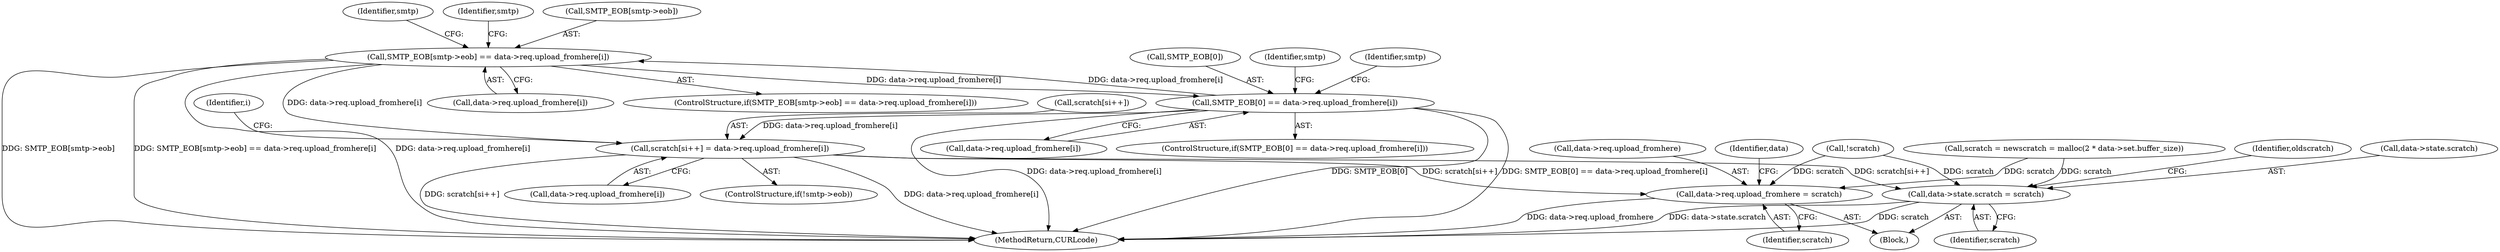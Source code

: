 digraph "0_curl_ba1dbd78e5f1ed67c1b8d37ac89d90e5e330b628@array" {
"1000207" [label="(Call,SMTP_EOB[smtp->eob] == data->req.upload_fromhere[i])"];
"1000276" [label="(Call,SMTP_EOB[0] == data->req.upload_fromhere[i])"];
"1000207" [label="(Call,SMTP_EOB[smtp->eob] == data->req.upload_fromhere[i])"];
"1000344" [label="(Call,scratch[si++] = data->req.upload_fromhere[i])"];
"1000389" [label="(Call,data->req.upload_fromhere = scratch)"];
"1000396" [label="(Call,data->state.scratch = scratch)"];
"1000275" [label="(ControlStructure,if(SMTP_EOB[0] == data->req.upload_fromhere[i]))"];
"1000155" [label="(Call,!scratch)"];
"1000339" [label="(ControlStructure,if(!smtp->eob))"];
"1000344" [label="(Call,scratch[si++] = data->req.upload_fromhere[i])"];
"1000402" [label="(Identifier,scratch)"];
"1000396" [label="(Call,data->state.scratch = scratch)"];
"1000223" [label="(Identifier,smtp)"];
"1000206" [label="(ControlStructure,if(SMTP_EOB[smtp->eob] == data->req.upload_fromhere[i]))"];
"1000399" [label="(Identifier,data)"];
"1000207" [label="(Call,SMTP_EOB[smtp->eob] == data->req.upload_fromhere[i])"];
"1000404" [label="(Identifier,oldscratch)"];
"1000204" [label="(Identifier,i)"];
"1000213" [label="(Call,data->req.upload_fromhere[i])"];
"1000417" [label="(MethodReturn,CURLcode)"];
"1000277" [label="(Call,SMTP_EOB[0])"];
"1000395" [label="(Identifier,scratch)"];
"1000280" [label="(Call,data->req.upload_fromhere[i])"];
"1000251" [label="(Identifier,smtp)"];
"1000389" [label="(Call,data->req.upload_fromhere = scratch)"];
"1000166" [label="(Call,scratch = newscratch = malloc(2 * data->set.buffer_size))"];
"1000208" [label="(Call,SMTP_EOB[smtp->eob])"];
"1000390" [label="(Call,data->req.upload_fromhere)"];
"1000397" [label="(Call,data->state.scratch)"];
"1000345" [label="(Call,scratch[si++])"];
"1000388" [label="(Block,)"];
"1000349" [label="(Call,data->req.upload_fromhere[i])"];
"1000289" [label="(Identifier,smtp)"];
"1000276" [label="(Call,SMTP_EOB[0] == data->req.upload_fromhere[i])"];
"1000295" [label="(Identifier,smtp)"];
"1000207" -> "1000206"  [label="AST: "];
"1000207" -> "1000213"  [label="CFG: "];
"1000208" -> "1000207"  [label="AST: "];
"1000213" -> "1000207"  [label="AST: "];
"1000223" -> "1000207"  [label="CFG: "];
"1000251" -> "1000207"  [label="CFG: "];
"1000207" -> "1000417"  [label="DDG: SMTP_EOB[smtp->eob]"];
"1000207" -> "1000417"  [label="DDG: SMTP_EOB[smtp->eob] == data->req.upload_fromhere[i]"];
"1000207" -> "1000417"  [label="DDG: data->req.upload_fromhere[i]"];
"1000276" -> "1000207"  [label="DDG: data->req.upload_fromhere[i]"];
"1000207" -> "1000276"  [label="DDG: data->req.upload_fromhere[i]"];
"1000207" -> "1000344"  [label="DDG: data->req.upload_fromhere[i]"];
"1000276" -> "1000275"  [label="AST: "];
"1000276" -> "1000280"  [label="CFG: "];
"1000277" -> "1000276"  [label="AST: "];
"1000280" -> "1000276"  [label="AST: "];
"1000289" -> "1000276"  [label="CFG: "];
"1000295" -> "1000276"  [label="CFG: "];
"1000276" -> "1000417"  [label="DDG: SMTP_EOB[0] == data->req.upload_fromhere[i]"];
"1000276" -> "1000417"  [label="DDG: data->req.upload_fromhere[i]"];
"1000276" -> "1000417"  [label="DDG: SMTP_EOB[0]"];
"1000276" -> "1000344"  [label="DDG: data->req.upload_fromhere[i]"];
"1000344" -> "1000339"  [label="AST: "];
"1000344" -> "1000349"  [label="CFG: "];
"1000345" -> "1000344"  [label="AST: "];
"1000349" -> "1000344"  [label="AST: "];
"1000204" -> "1000344"  [label="CFG: "];
"1000344" -> "1000417"  [label="DDG: data->req.upload_fromhere[i]"];
"1000344" -> "1000417"  [label="DDG: scratch[si++]"];
"1000344" -> "1000389"  [label="DDG: scratch[si++]"];
"1000344" -> "1000396"  [label="DDG: scratch[si++]"];
"1000389" -> "1000388"  [label="AST: "];
"1000389" -> "1000395"  [label="CFG: "];
"1000390" -> "1000389"  [label="AST: "];
"1000395" -> "1000389"  [label="AST: "];
"1000399" -> "1000389"  [label="CFG: "];
"1000389" -> "1000417"  [label="DDG: data->req.upload_fromhere"];
"1000166" -> "1000389"  [label="DDG: scratch"];
"1000155" -> "1000389"  [label="DDG: scratch"];
"1000396" -> "1000388"  [label="AST: "];
"1000396" -> "1000402"  [label="CFG: "];
"1000397" -> "1000396"  [label="AST: "];
"1000402" -> "1000396"  [label="AST: "];
"1000404" -> "1000396"  [label="CFG: "];
"1000396" -> "1000417"  [label="DDG: data->state.scratch"];
"1000396" -> "1000417"  [label="DDG: scratch"];
"1000166" -> "1000396"  [label="DDG: scratch"];
"1000155" -> "1000396"  [label="DDG: scratch"];
}
